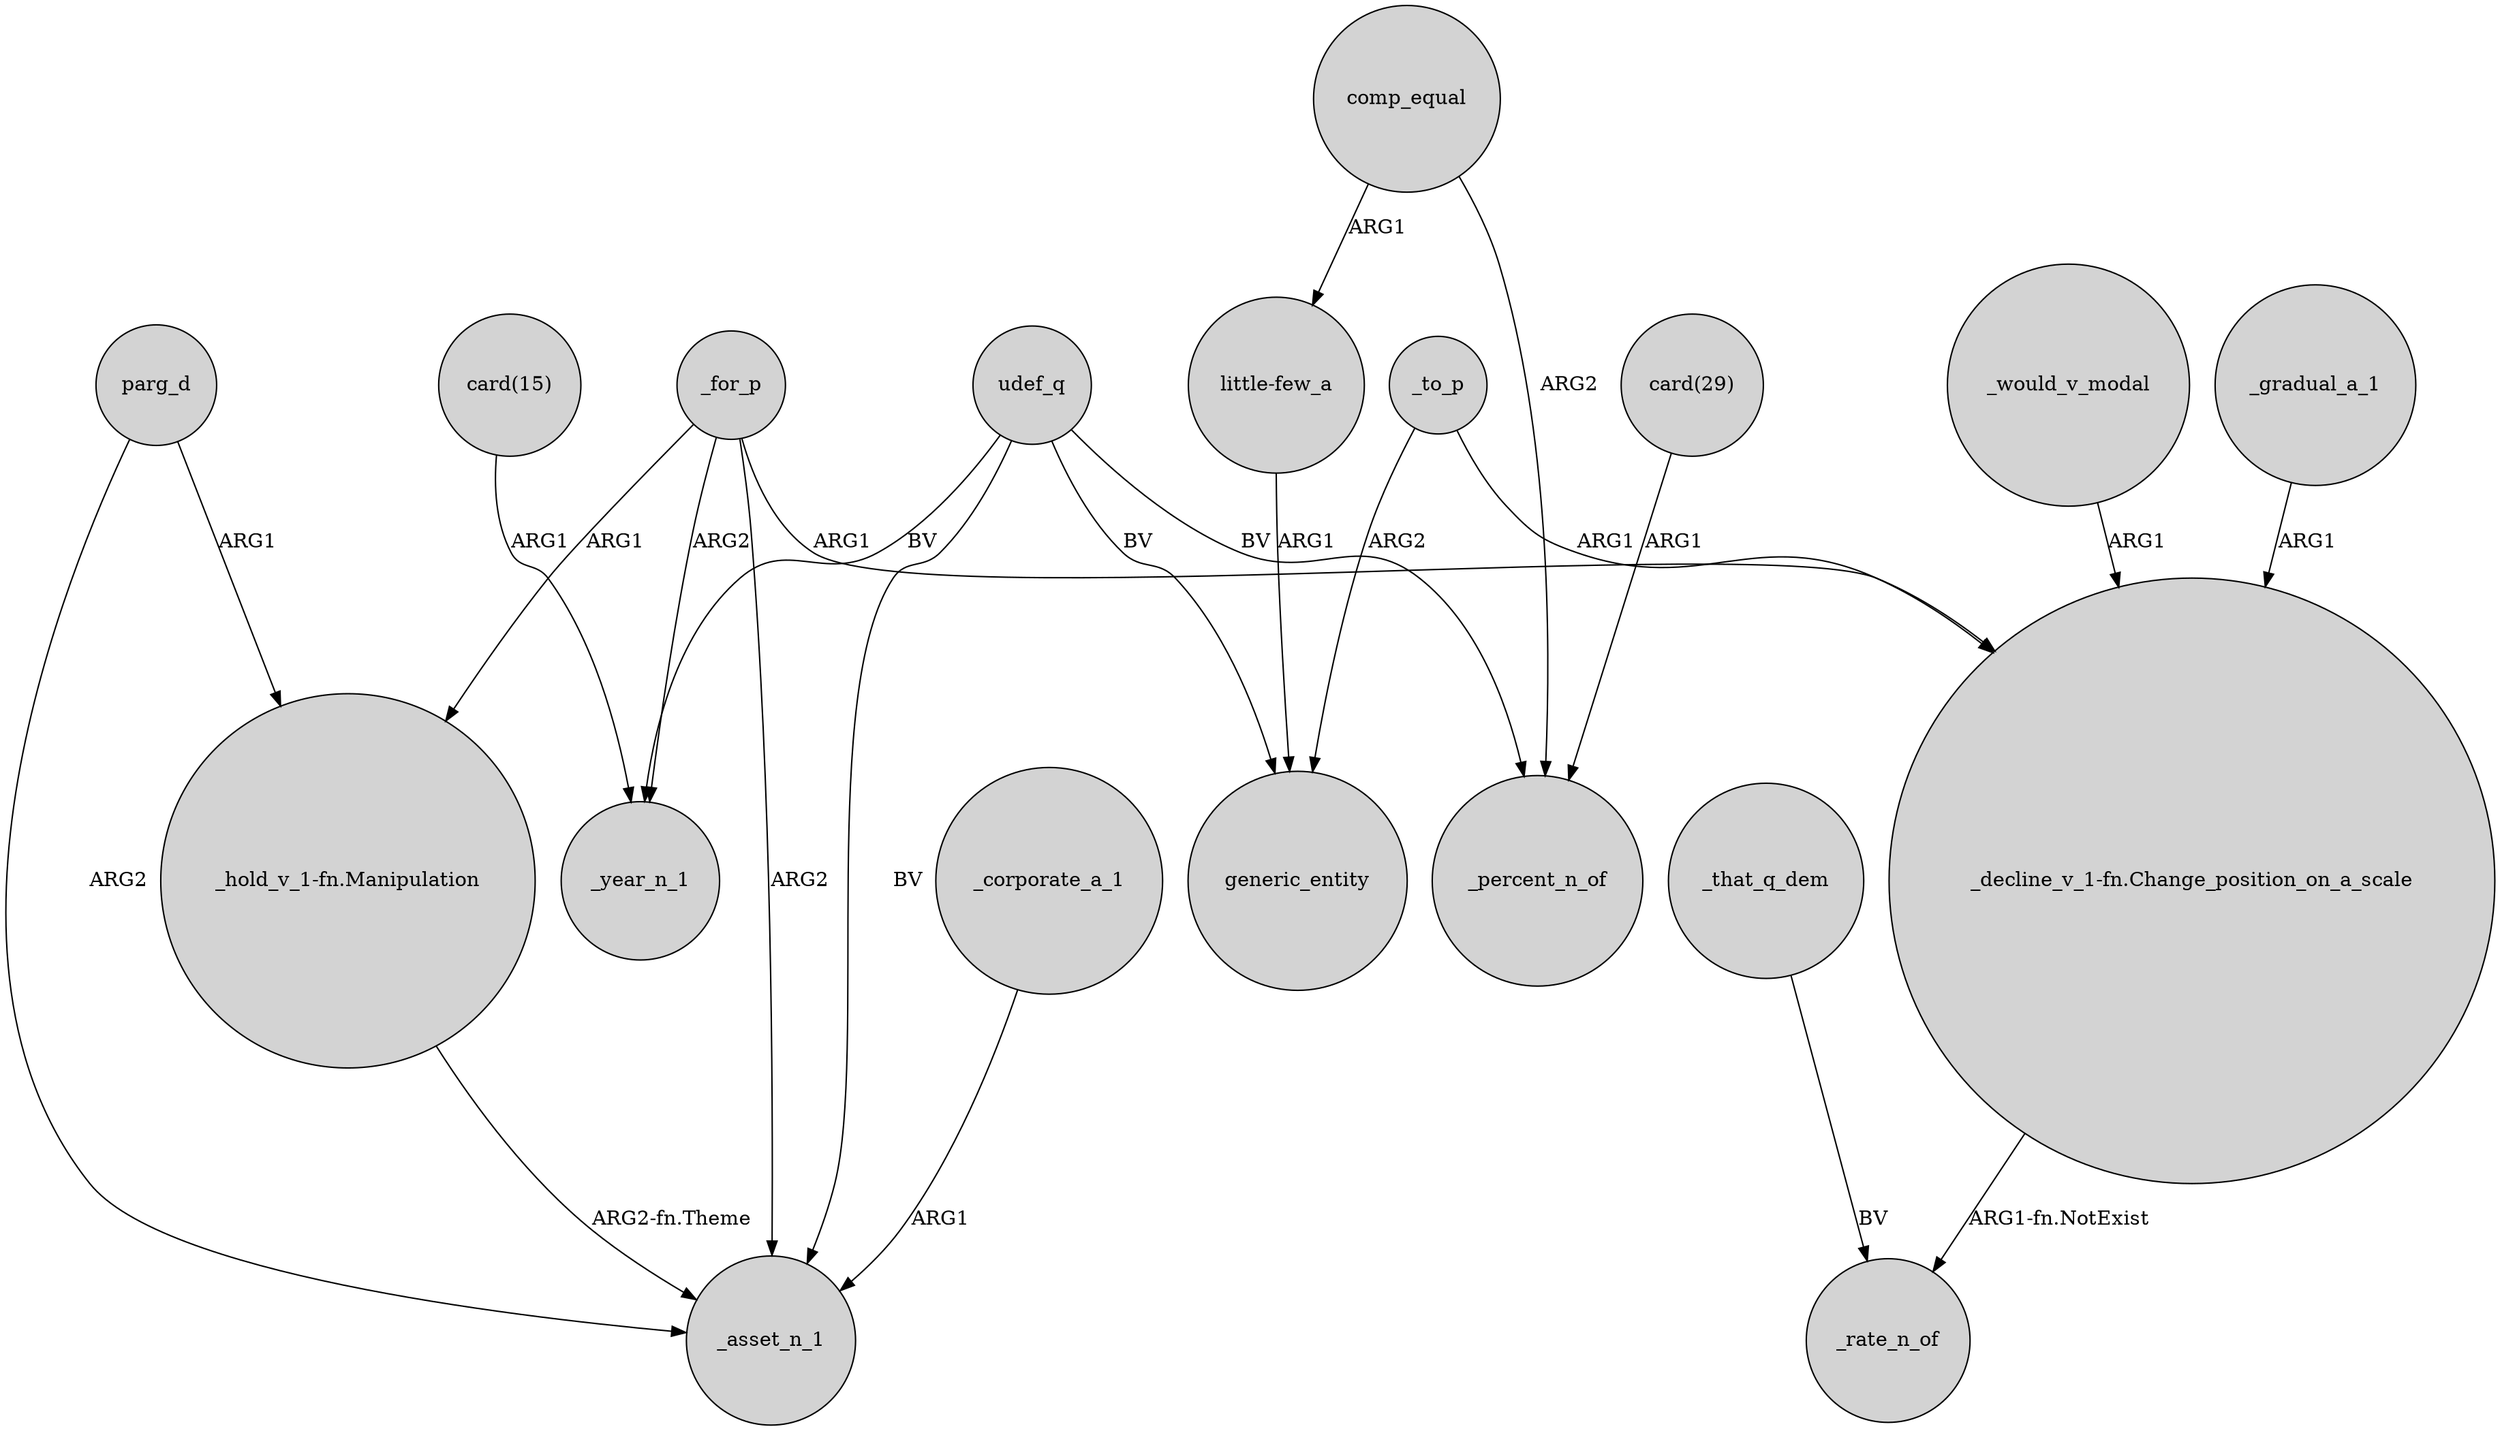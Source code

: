 digraph {
	node [shape=circle style=filled]
	_for_p -> "_hold_v_1-fn.Manipulation" [label=ARG1]
	udef_q -> generic_entity [label=BV]
	_for_p -> _year_n_1 [label=ARG2]
	_would_v_modal -> "_decline_v_1-fn.Change_position_on_a_scale" [label=ARG1]
	"card(15)" -> _year_n_1 [label=ARG1]
	comp_equal -> "little-few_a" [label=ARG1]
	udef_q -> _asset_n_1 [label=BV]
	comp_equal -> _percent_n_of [label=ARG2]
	_to_p -> generic_entity [label=ARG2]
	parg_d -> "_hold_v_1-fn.Manipulation" [label=ARG1]
	_gradual_a_1 -> "_decline_v_1-fn.Change_position_on_a_scale" [label=ARG1]
	_for_p -> "_decline_v_1-fn.Change_position_on_a_scale" [label=ARG1]
	"card(29)" -> _percent_n_of [label=ARG1]
	"_decline_v_1-fn.Change_position_on_a_scale" -> _rate_n_of [label="ARG1-fn.NotExist"]
	udef_q -> _year_n_1 [label=BV]
	parg_d -> _asset_n_1 [label=ARG2]
	_for_p -> _asset_n_1 [label=ARG2]
	_that_q_dem -> _rate_n_of [label=BV]
	udef_q -> _percent_n_of [label=BV]
	_to_p -> "_decline_v_1-fn.Change_position_on_a_scale" [label=ARG1]
	_corporate_a_1 -> _asset_n_1 [label=ARG1]
	"_hold_v_1-fn.Manipulation" -> _asset_n_1 [label="ARG2-fn.Theme"]
	"little-few_a" -> generic_entity [label=ARG1]
}
